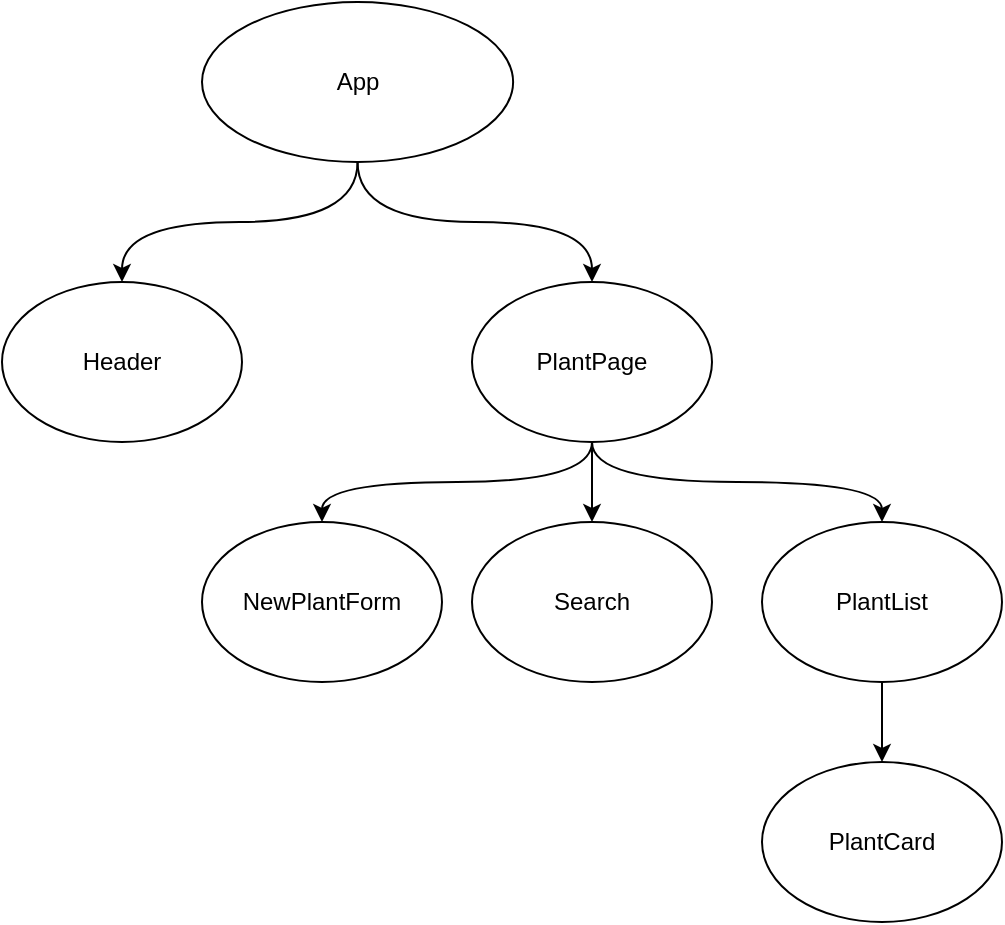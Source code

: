 <mxfile>
    <diagram id="__-R9P_pDraX-YULe_N3" name="Page-1">
        <mxGraphModel dx="567" dy="792" grid="1" gridSize="10" guides="1" tooltips="1" connect="1" arrows="1" fold="1" page="1" pageScale="1" pageWidth="850" pageHeight="1100" math="0" shadow="0">
            <root>
                <mxCell id="0"/>
                <mxCell id="1" parent="0"/>
                <mxCell id="6" style="edgeStyle=orthogonalEdgeStyle;curved=1;html=1;exitX=0.5;exitY=1;exitDx=0;exitDy=0;" edge="1" parent="1" source="2" target="3">
                    <mxGeometry relative="1" as="geometry"/>
                </mxCell>
                <mxCell id="7" style="edgeStyle=orthogonalEdgeStyle;curved=1;html=1;" edge="1" parent="1" source="2" target="4">
                    <mxGeometry relative="1" as="geometry"/>
                </mxCell>
                <mxCell id="2" value="App" style="ellipse;whiteSpace=wrap;html=1;shadow=0;" vertex="1" parent="1">
                    <mxGeometry x="230" y="20" width="155.56" height="80" as="geometry"/>
                </mxCell>
                <mxCell id="3" value="Header" style="ellipse;whiteSpace=wrap;html=1;shadow=0;" vertex="1" parent="1">
                    <mxGeometry x="130" y="160" width="120" height="80" as="geometry"/>
                </mxCell>
                <mxCell id="11" style="edgeStyle=orthogonalEdgeStyle;curved=1;html=1;entryX=0.5;entryY=0;entryDx=0;entryDy=0;" edge="1" parent="1" source="4" target="9">
                    <mxGeometry relative="1" as="geometry"/>
                </mxCell>
                <mxCell id="12" style="edgeStyle=orthogonalEdgeStyle;curved=1;html=1;entryX=0.5;entryY=0;entryDx=0;entryDy=0;exitX=0.5;exitY=1;exitDx=0;exitDy=0;" edge="1" parent="1" source="4" target="10">
                    <mxGeometry relative="1" as="geometry"/>
                </mxCell>
                <mxCell id="13" style="edgeStyle=orthogonalEdgeStyle;curved=1;html=1;entryX=0.5;entryY=0;entryDx=0;entryDy=0;exitX=0.5;exitY=1;exitDx=0;exitDy=0;" edge="1" parent="1" source="4" target="8">
                    <mxGeometry relative="1" as="geometry"/>
                </mxCell>
                <mxCell id="4" value="PlantPage" style="ellipse;whiteSpace=wrap;html=1;shadow=0;" vertex="1" parent="1">
                    <mxGeometry x="365" y="160" width="120" height="80" as="geometry"/>
                </mxCell>
                <mxCell id="8" value="NewPlantForm" style="ellipse;whiteSpace=wrap;html=1;shadow=0;" vertex="1" parent="1">
                    <mxGeometry x="230" y="280" width="120" height="80" as="geometry"/>
                </mxCell>
                <mxCell id="9" value="Search" style="ellipse;whiteSpace=wrap;html=1;shadow=0;" vertex="1" parent="1">
                    <mxGeometry x="365" y="280" width="120" height="80" as="geometry"/>
                </mxCell>
                <mxCell id="15" style="edgeStyle=orthogonalEdgeStyle;curved=1;html=1;" edge="1" parent="1" source="10" target="14">
                    <mxGeometry relative="1" as="geometry"/>
                </mxCell>
                <mxCell id="10" value="PlantList" style="ellipse;whiteSpace=wrap;html=1;shadow=0;" vertex="1" parent="1">
                    <mxGeometry x="510" y="280" width="120" height="80" as="geometry"/>
                </mxCell>
                <mxCell id="14" value="PlantCard" style="ellipse;whiteSpace=wrap;html=1;shadow=0;" vertex="1" parent="1">
                    <mxGeometry x="510" y="400" width="120" height="80" as="geometry"/>
                </mxCell>
            </root>
        </mxGraphModel>
    </diagram>
</mxfile>